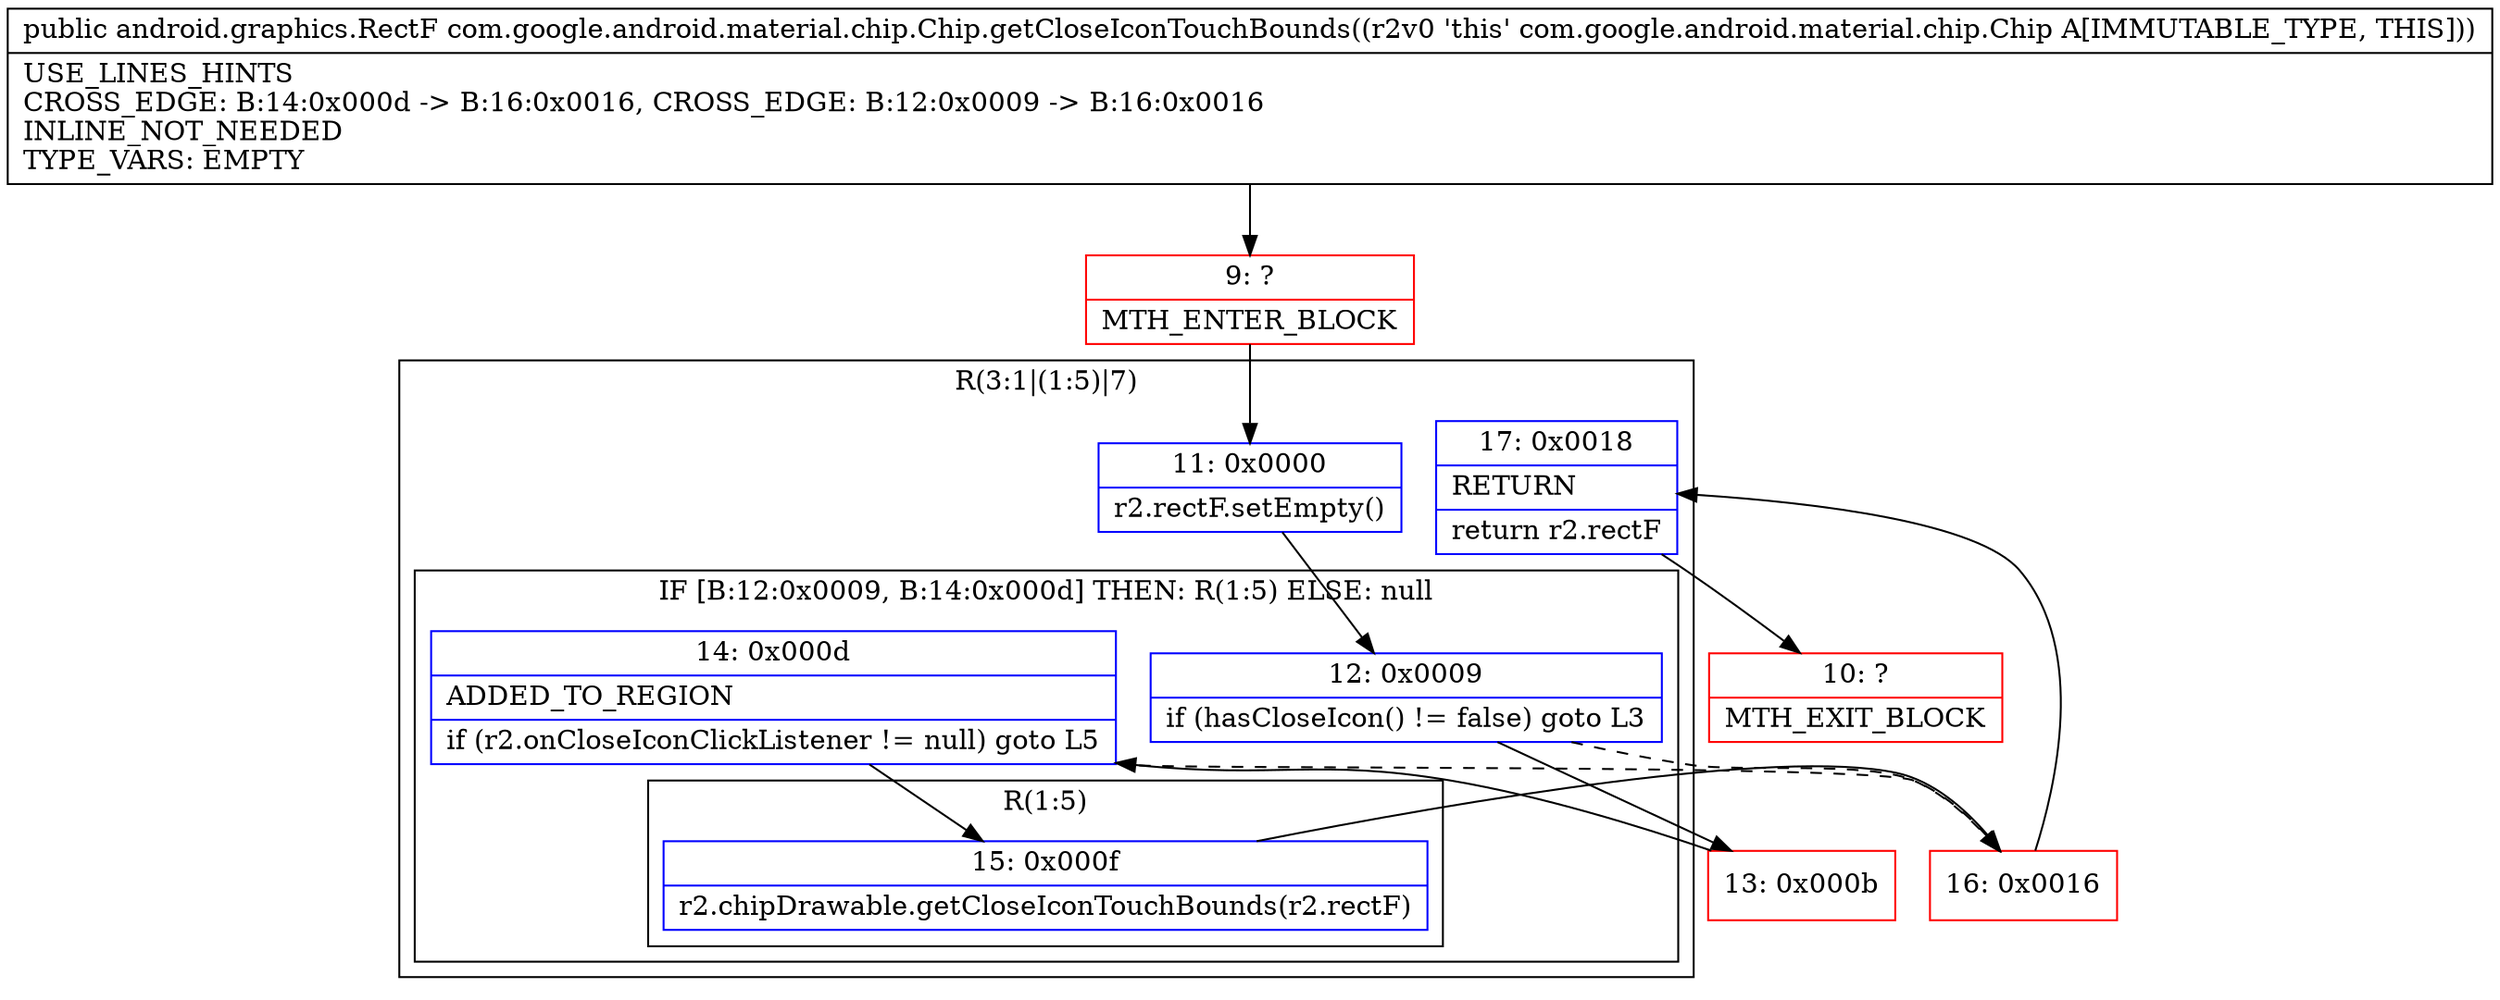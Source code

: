 digraph "CFG forcom.google.android.material.chip.Chip.getCloseIconTouchBounds()Landroid\/graphics\/RectF;" {
subgraph cluster_Region_2136022569 {
label = "R(3:1|(1:5)|7)";
node [shape=record,color=blue];
Node_11 [shape=record,label="{11\:\ 0x0000|r2.rectF.setEmpty()\l}"];
subgraph cluster_IfRegion_1521277099 {
label = "IF [B:12:0x0009, B:14:0x000d] THEN: R(1:5) ELSE: null";
node [shape=record,color=blue];
Node_12 [shape=record,label="{12\:\ 0x0009|if (hasCloseIcon() != false) goto L3\l}"];
Node_14 [shape=record,label="{14\:\ 0x000d|ADDED_TO_REGION\l|if (r2.onCloseIconClickListener != null) goto L5\l}"];
subgraph cluster_Region_307896428 {
label = "R(1:5)";
node [shape=record,color=blue];
Node_15 [shape=record,label="{15\:\ 0x000f|r2.chipDrawable.getCloseIconTouchBounds(r2.rectF)\l}"];
}
}
Node_17 [shape=record,label="{17\:\ 0x0018|RETURN\l|return r2.rectF\l}"];
}
Node_9 [shape=record,color=red,label="{9\:\ ?|MTH_ENTER_BLOCK\l}"];
Node_13 [shape=record,color=red,label="{13\:\ 0x000b}"];
Node_16 [shape=record,color=red,label="{16\:\ 0x0016}"];
Node_10 [shape=record,color=red,label="{10\:\ ?|MTH_EXIT_BLOCK\l}"];
MethodNode[shape=record,label="{public android.graphics.RectF com.google.android.material.chip.Chip.getCloseIconTouchBounds((r2v0 'this' com.google.android.material.chip.Chip A[IMMUTABLE_TYPE, THIS]))  | USE_LINES_HINTS\lCROSS_EDGE: B:14:0x000d \-\> B:16:0x0016, CROSS_EDGE: B:12:0x0009 \-\> B:16:0x0016\lINLINE_NOT_NEEDED\lTYPE_VARS: EMPTY\l}"];
MethodNode -> Node_9;Node_11 -> Node_12;
Node_12 -> Node_13;
Node_12 -> Node_16[style=dashed];
Node_14 -> Node_15;
Node_14 -> Node_16[style=dashed];
Node_15 -> Node_16;
Node_17 -> Node_10;
Node_9 -> Node_11;
Node_13 -> Node_14;
Node_16 -> Node_17;
}

